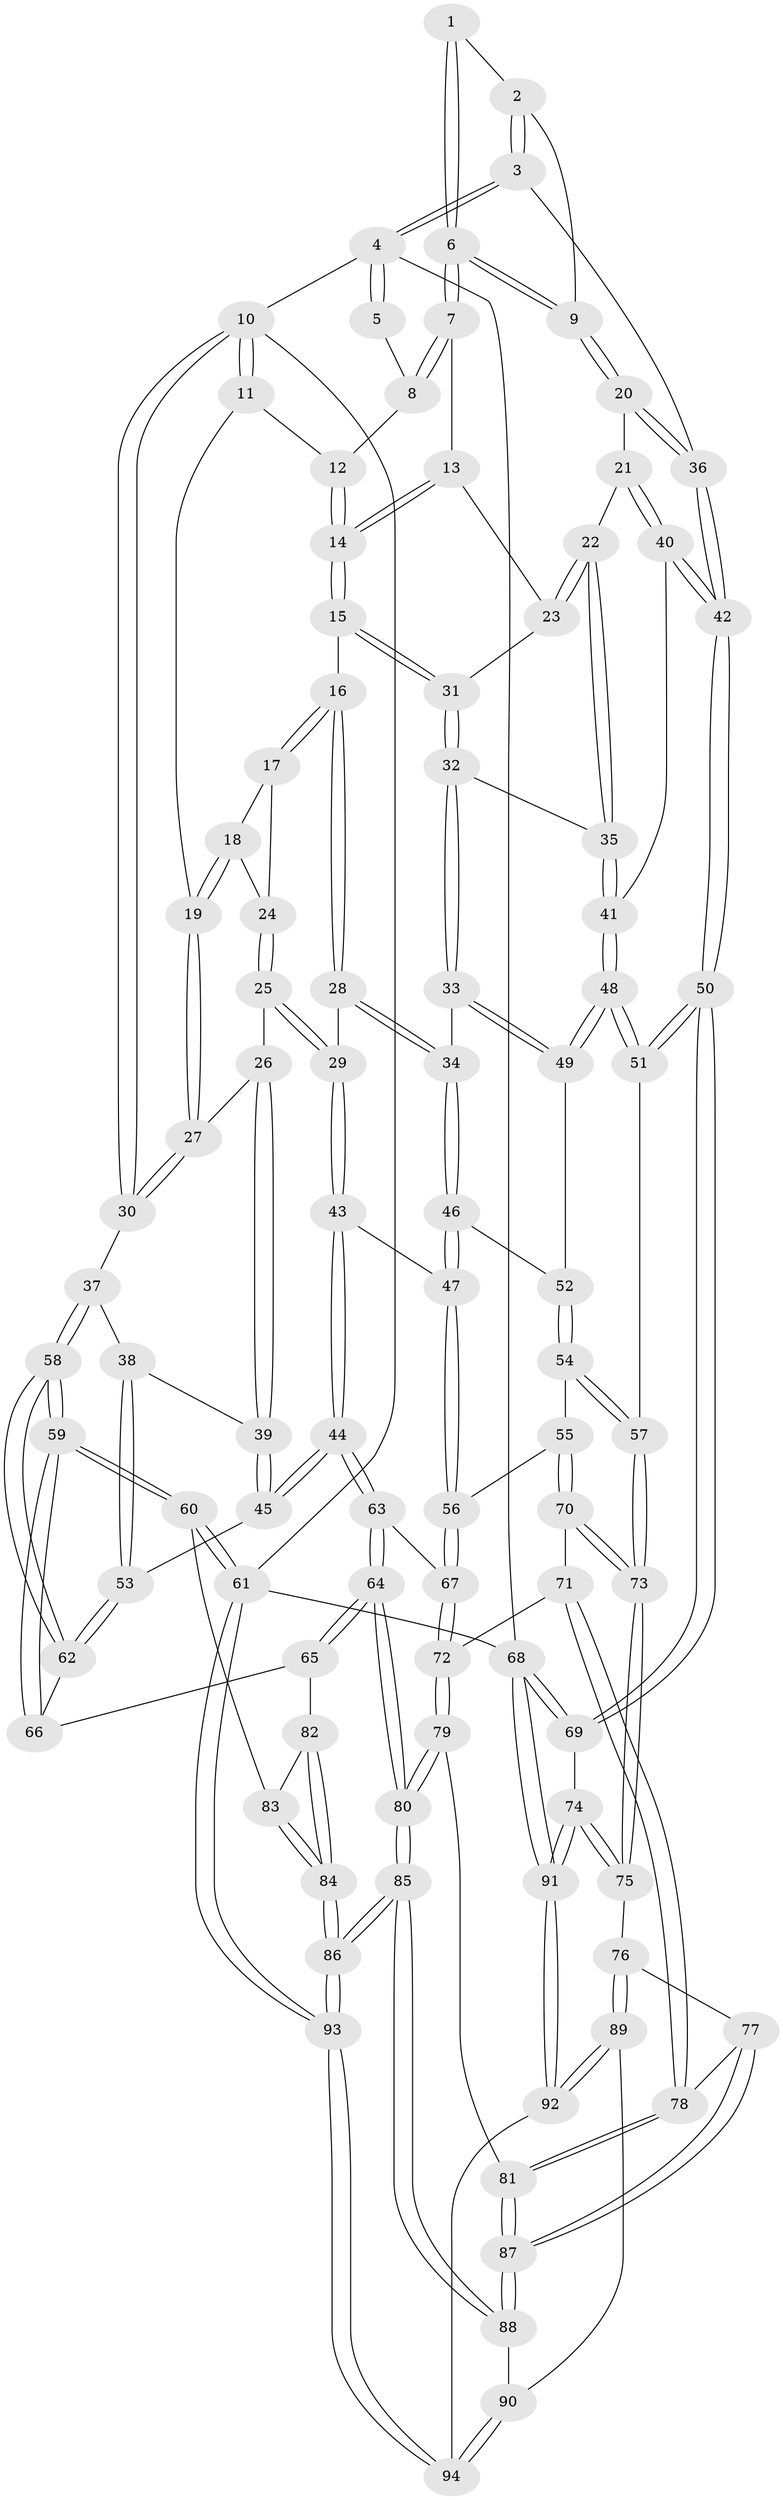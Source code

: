 // coarse degree distribution, {3: 0.696969696969697, 4: 0.25757575757575757, 2: 0.045454545454545456}
// Generated by graph-tools (version 1.1) at 2025/38/03/04/25 23:38:36]
// undirected, 94 vertices, 232 edges
graph export_dot {
  node [color=gray90,style=filled];
  1 [pos="+0.770828148447684+0"];
  2 [pos="+0.9154208735089734+0.06622894653081945"];
  3 [pos="+1+0"];
  4 [pos="+1+0"];
  5 [pos="+0.7520674851930454+0"];
  6 [pos="+0.804499476261821+0.15732568854620646"];
  7 [pos="+0.6587377611156828+0.12327884033726624"];
  8 [pos="+0.5663046924041488+0"];
  9 [pos="+0.8521565512680555+0.22359148913035598"];
  10 [pos="+0+0"];
  11 [pos="+0.3095347991855126+0"];
  12 [pos="+0.3749401421202062+0"];
  13 [pos="+0.6300871378091822+0.1579969378605967"];
  14 [pos="+0.5694959115469912+0.18939325729000814"];
  15 [pos="+0.5658818289558878+0.19865979931597236"];
  16 [pos="+0.5259560634748145+0.21339962975692606"];
  17 [pos="+0.4902546096496399+0.19695255329503297"];
  18 [pos="+0.43832674822119977+0.14656519737815205"];
  19 [pos="+0.29315942818961255+0"];
  20 [pos="+0.8565149830512822+0.2342927796324874"];
  21 [pos="+0.7571209694383606+0.2856973854637881"];
  22 [pos="+0.7522651056478217+0.2873959903153591"];
  23 [pos="+0.6732244506475512+0.22190114085893475"];
  24 [pos="+0.4484738462699797+0.21827351283784216"];
  25 [pos="+0.40416327513168165+0.30537266065697216"];
  26 [pos="+0.21622829563245982+0.18093787081106355"];
  27 [pos="+0.22095566709469847+0.15430799984631755"];
  28 [pos="+0.437634661981784+0.3278228048996535"];
  29 [pos="+0.42829683509338884+0.3281911292350548"];
  30 [pos="+0+0"];
  31 [pos="+0.588146190814919+0.24735162526913357"];
  32 [pos="+0.619692995140412+0.3554087235799127"];
  33 [pos="+0.5929222941885184+0.3806608062207916"];
  34 [pos="+0.5850006184421318+0.38093750635909934"];
  35 [pos="+0.6692971416575322+0.3433264509729895"];
  36 [pos="+1+0.37053795065465617"];
  37 [pos="+0+0.3281752481368166"];
  38 [pos="+0+0.3273977366150606"];
  39 [pos="+0.1838883825475971+0.22318851461872374"];
  40 [pos="+0.7801043235751737+0.43832731677658876"];
  41 [pos="+0.7487807138244242+0.45322311559873013"];
  42 [pos="+1+0.42541877485044266"];
  43 [pos="+0.3538534300925994+0.5212783467809387"];
  44 [pos="+0.29681572129301154+0.5300759710085061"];
  45 [pos="+0.20947807155519418+0.4788854172385209"];
  46 [pos="+0.47180462419116415+0.5018593988875069"];
  47 [pos="+0.3796974484946609+0.5327542190170612"];
  48 [pos="+0.7195253070960558+0.5423783468245321"];
  49 [pos="+0.6341105207728661+0.5182038208158263"];
  50 [pos="+1+0.6209718875151391"];
  51 [pos="+0.7807379581622241+0.6070862357848629"];
  52 [pos="+0.5981646908102665+0.5511601489326675"];
  53 [pos="+0.13780314423631312+0.5085888758099332"];
  54 [pos="+0.5840097555646159+0.5839659643598646"];
  55 [pos="+0.5268074489588261+0.6538275500503945"];
  56 [pos="+0.44769146884498523+0.6190142676800913"];
  57 [pos="+0.7072121685051659+0.6850621017439718"];
  58 [pos="+0+0.6758508965669813"];
  59 [pos="+0+0.6842461639956608"];
  60 [pos="+0+0.7314711235316316"];
  61 [pos="+0+1"];
  62 [pos="+0.10086472484333589+0.5615603797539321"];
  63 [pos="+0.2632352171544366+0.6882733047337702"];
  64 [pos="+0.2047676471885422+0.7427326575878621"];
  65 [pos="+0.1654333307529248+0.7399021722441044"];
  66 [pos="+0.12526159868700892+0.6945264551323498"];
  67 [pos="+0.3800747812527698+0.7455333825190601"];
  68 [pos="+1+1"];
  69 [pos="+1+0.7721697015675234"];
  70 [pos="+0.5492564690897015+0.7113873028648813"];
  71 [pos="+0.4881491897625082+0.7507164740082067"];
  72 [pos="+0.3870932187675621+0.758979317935753"];
  73 [pos="+0.6476332893337229+0.7855374154829003"];
  74 [pos="+0.7140144097332609+0.8643491312839201"];
  75 [pos="+0.6587876691661313+0.832274792492311"];
  76 [pos="+0.6308162241142544+0.8523779475322402"];
  77 [pos="+0.5083444078612281+0.8304040443504208"];
  78 [pos="+0.4773323993389196+0.8124564914351339"];
  79 [pos="+0.3862176698356392+0.7692791659599955"];
  80 [pos="+0.26384981508539035+0.8810412649272373"];
  81 [pos="+0.4248937430551031+0.844916661850583"];
  82 [pos="+0.1318121204589707+0.7694795441916105"];
  83 [pos="+0.04622923078025426+0.7927623150185023"];
  84 [pos="+0.09494220536862691+1"];
  85 [pos="+0.2668273408885655+0.9380604783998568"];
  86 [pos="+0.09562603924548983+1"];
  87 [pos="+0.423516806561028+0.9109356801032387"];
  88 [pos="+0.423465123780063+0.9113555704879397"];
  89 [pos="+0.5950932170657671+0.8905954658660885"];
  90 [pos="+0.4830970291535594+0.9537821900089792"];
  91 [pos="+0.7924555736973257+1"];
  92 [pos="+0.6353552878485186+1"];
  93 [pos="+0.05706564072129545+1"];
  94 [pos="+0.49030368636754673+1"];
  1 -- 2;
  1 -- 6;
  1 -- 6;
  2 -- 3;
  2 -- 3;
  2 -- 9;
  3 -- 4;
  3 -- 4;
  3 -- 36;
  4 -- 5;
  4 -- 5;
  4 -- 10;
  4 -- 68;
  5 -- 8;
  6 -- 7;
  6 -- 7;
  6 -- 9;
  6 -- 9;
  7 -- 8;
  7 -- 8;
  7 -- 13;
  8 -- 12;
  9 -- 20;
  9 -- 20;
  10 -- 11;
  10 -- 11;
  10 -- 30;
  10 -- 30;
  10 -- 61;
  11 -- 12;
  11 -- 19;
  12 -- 14;
  12 -- 14;
  13 -- 14;
  13 -- 14;
  13 -- 23;
  14 -- 15;
  14 -- 15;
  15 -- 16;
  15 -- 31;
  15 -- 31;
  16 -- 17;
  16 -- 17;
  16 -- 28;
  16 -- 28;
  17 -- 18;
  17 -- 24;
  18 -- 19;
  18 -- 19;
  18 -- 24;
  19 -- 27;
  19 -- 27;
  20 -- 21;
  20 -- 36;
  20 -- 36;
  21 -- 22;
  21 -- 40;
  21 -- 40;
  22 -- 23;
  22 -- 23;
  22 -- 35;
  22 -- 35;
  23 -- 31;
  24 -- 25;
  24 -- 25;
  25 -- 26;
  25 -- 29;
  25 -- 29;
  26 -- 27;
  26 -- 39;
  26 -- 39;
  27 -- 30;
  27 -- 30;
  28 -- 29;
  28 -- 34;
  28 -- 34;
  29 -- 43;
  29 -- 43;
  30 -- 37;
  31 -- 32;
  31 -- 32;
  32 -- 33;
  32 -- 33;
  32 -- 35;
  33 -- 34;
  33 -- 49;
  33 -- 49;
  34 -- 46;
  34 -- 46;
  35 -- 41;
  35 -- 41;
  36 -- 42;
  36 -- 42;
  37 -- 38;
  37 -- 58;
  37 -- 58;
  38 -- 39;
  38 -- 53;
  38 -- 53;
  39 -- 45;
  39 -- 45;
  40 -- 41;
  40 -- 42;
  40 -- 42;
  41 -- 48;
  41 -- 48;
  42 -- 50;
  42 -- 50;
  43 -- 44;
  43 -- 44;
  43 -- 47;
  44 -- 45;
  44 -- 45;
  44 -- 63;
  44 -- 63;
  45 -- 53;
  46 -- 47;
  46 -- 47;
  46 -- 52;
  47 -- 56;
  47 -- 56;
  48 -- 49;
  48 -- 49;
  48 -- 51;
  48 -- 51;
  49 -- 52;
  50 -- 51;
  50 -- 51;
  50 -- 69;
  50 -- 69;
  51 -- 57;
  52 -- 54;
  52 -- 54;
  53 -- 62;
  53 -- 62;
  54 -- 55;
  54 -- 57;
  54 -- 57;
  55 -- 56;
  55 -- 70;
  55 -- 70;
  56 -- 67;
  56 -- 67;
  57 -- 73;
  57 -- 73;
  58 -- 59;
  58 -- 59;
  58 -- 62;
  58 -- 62;
  59 -- 60;
  59 -- 60;
  59 -- 66;
  59 -- 66;
  60 -- 61;
  60 -- 61;
  60 -- 83;
  61 -- 93;
  61 -- 93;
  61 -- 68;
  62 -- 66;
  63 -- 64;
  63 -- 64;
  63 -- 67;
  64 -- 65;
  64 -- 65;
  64 -- 80;
  64 -- 80;
  65 -- 66;
  65 -- 82;
  67 -- 72;
  67 -- 72;
  68 -- 69;
  68 -- 69;
  68 -- 91;
  68 -- 91;
  69 -- 74;
  70 -- 71;
  70 -- 73;
  70 -- 73;
  71 -- 72;
  71 -- 78;
  71 -- 78;
  72 -- 79;
  72 -- 79;
  73 -- 75;
  73 -- 75;
  74 -- 75;
  74 -- 75;
  74 -- 91;
  74 -- 91;
  75 -- 76;
  76 -- 77;
  76 -- 89;
  76 -- 89;
  77 -- 78;
  77 -- 87;
  77 -- 87;
  78 -- 81;
  78 -- 81;
  79 -- 80;
  79 -- 80;
  79 -- 81;
  80 -- 85;
  80 -- 85;
  81 -- 87;
  81 -- 87;
  82 -- 83;
  82 -- 84;
  82 -- 84;
  83 -- 84;
  83 -- 84;
  84 -- 86;
  84 -- 86;
  85 -- 86;
  85 -- 86;
  85 -- 88;
  85 -- 88;
  86 -- 93;
  86 -- 93;
  87 -- 88;
  87 -- 88;
  88 -- 90;
  89 -- 90;
  89 -- 92;
  89 -- 92;
  90 -- 94;
  90 -- 94;
  91 -- 92;
  91 -- 92;
  92 -- 94;
  93 -- 94;
  93 -- 94;
}
